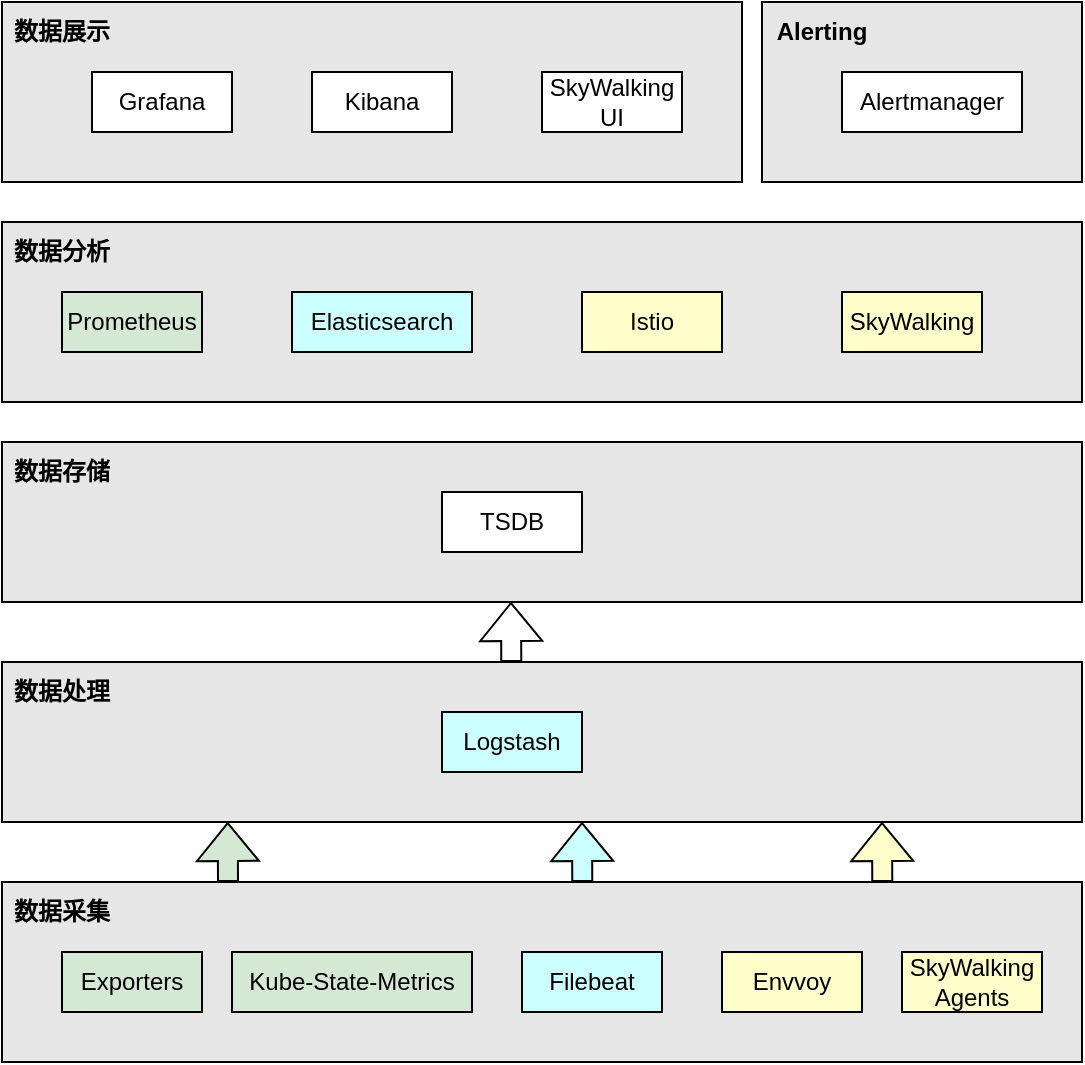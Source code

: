 <mxfile version="20.0.4" type="device"><diagram id="fE2cyrqeA8em3m4WFvCZ" name="Page-1"><mxGraphModel dx="1205" dy="1710" grid="1" gridSize="10" guides="1" tooltips="1" connect="1" arrows="1" fold="1" page="1" pageScale="1" pageWidth="827" pageHeight="1169" math="0" shadow="0"><root><mxCell id="0"/><mxCell id="1" parent="0"/><mxCell id="CbtSTSQwE2MMAmT05vcp-1" value="" style="rounded=0;whiteSpace=wrap;html=1;fillColor=#E6E6E6;" parent="1" vertex="1"><mxGeometry x="170" y="390" width="540" height="90" as="geometry"/></mxCell><mxCell id="CbtSTSQwE2MMAmT05vcp-2" value="Exporters" style="rounded=0;whiteSpace=wrap;html=1;fillColor=#D5E8D4;" parent="1" vertex="1"><mxGeometry x="200" y="425" width="70" height="30" as="geometry"/></mxCell><mxCell id="CbtSTSQwE2MMAmT05vcp-3" value="Filebeat" style="rounded=0;whiteSpace=wrap;html=1;fillColor=#CCFFFF;" parent="1" vertex="1"><mxGeometry x="430" y="425" width="70" height="30" as="geometry"/></mxCell><mxCell id="CbtSTSQwE2MMAmT05vcp-4" value="Envvoy" style="rounded=0;whiteSpace=wrap;html=1;fillColor=#FFFFCC;" parent="1" vertex="1"><mxGeometry x="530" y="425" width="70" height="30" as="geometry"/></mxCell><mxCell id="CbtSTSQwE2MMAmT05vcp-5" value="SkyWalking Agents" style="rounded=0;whiteSpace=wrap;html=1;fillColor=#FFFFCC;" parent="1" vertex="1"><mxGeometry x="620" y="425" width="70" height="30" as="geometry"/></mxCell><mxCell id="CbtSTSQwE2MMAmT05vcp-6" value="" style="rounded=0;whiteSpace=wrap;html=1;fillColor=#E6E6E6;" parent="1" vertex="1"><mxGeometry x="170" y="280" width="540" height="80" as="geometry"/></mxCell><mxCell id="CbtSTSQwE2MMAmT05vcp-8" value="" style="rounded=0;whiteSpace=wrap;html=1;fillColor=#E6E6E6;" parent="1" vertex="1"><mxGeometry x="170" y="170" width="540" height="80" as="geometry"/></mxCell><mxCell id="CbtSTSQwE2MMAmT05vcp-12" value="&lt;b&gt;数据采集&lt;/b&gt;" style="text;html=1;strokeColor=none;fillColor=none;align=center;verticalAlign=middle;whiteSpace=wrap;rounded=0;" parent="1" vertex="1"><mxGeometry x="170" y="390" width="60" height="30" as="geometry"/></mxCell><mxCell id="CbtSTSQwE2MMAmT05vcp-13" value="&lt;b&gt;数据处理&lt;/b&gt;" style="text;html=1;strokeColor=none;fillColor=none;align=center;verticalAlign=middle;whiteSpace=wrap;rounded=0;" parent="1" vertex="1"><mxGeometry x="170" y="280" width="60" height="30" as="geometry"/></mxCell><mxCell id="CbtSTSQwE2MMAmT05vcp-14" value="&lt;b&gt;数据存储&lt;/b&gt;" style="text;html=1;strokeColor=none;fillColor=none;align=center;verticalAlign=middle;whiteSpace=wrap;rounded=0;" parent="1" vertex="1"><mxGeometry x="170" y="170" width="60" height="30" as="geometry"/></mxCell><mxCell id="CbtSTSQwE2MMAmT05vcp-15" value="" style="rounded=0;whiteSpace=wrap;html=1;fillColor=#E6E6E6;" parent="1" vertex="1"><mxGeometry x="170" y="60" width="540" height="90" as="geometry"/></mxCell><mxCell id="CbtSTSQwE2MMAmT05vcp-16" value="&lt;b&gt;数据分析&lt;/b&gt;" style="text;html=1;strokeColor=none;fillColor=none;align=center;verticalAlign=middle;whiteSpace=wrap;rounded=0;" parent="1" vertex="1"><mxGeometry x="170" y="60" width="60" height="30" as="geometry"/></mxCell><mxCell id="CbtSTSQwE2MMAmT05vcp-19" value="Kube-State-Metrics" style="rounded=0;whiteSpace=wrap;html=1;fillColor=#D5E8D4;" parent="1" vertex="1"><mxGeometry x="285" y="425" width="120" height="30" as="geometry"/></mxCell><mxCell id="CbtSTSQwE2MMAmT05vcp-20" value="" style="rounded=0;whiteSpace=wrap;html=1;fillColor=#E6E6E6;" parent="1" vertex="1"><mxGeometry x="170" y="-50" width="370" height="90" as="geometry"/></mxCell><mxCell id="CbtSTSQwE2MMAmT05vcp-21" value="&lt;b&gt;数据展示&lt;/b&gt;" style="text;html=1;strokeColor=none;fillColor=none;align=center;verticalAlign=middle;whiteSpace=wrap;rounded=0;" parent="1" vertex="1"><mxGeometry x="170" y="-50" width="60" height="30" as="geometry"/></mxCell><mxCell id="CbtSTSQwE2MMAmT05vcp-22" value="Logstash" style="rounded=0;whiteSpace=wrap;html=1;fillColor=#CCFFFF;" parent="1" vertex="1"><mxGeometry x="390" y="305" width="70" height="30" as="geometry"/></mxCell><mxCell id="CbtSTSQwE2MMAmT05vcp-23" value="TSDB" style="rounded=0;whiteSpace=wrap;html=1;fillColor=#FFFFFF;" parent="1" vertex="1"><mxGeometry x="390" y="195" width="70" height="30" as="geometry"/></mxCell><mxCell id="CbtSTSQwE2MMAmT05vcp-25" value="Prometheus" style="rounded=0;whiteSpace=wrap;html=1;fillColor=#D5E8D4;" parent="1" vertex="1"><mxGeometry x="200" y="95" width="70" height="30" as="geometry"/></mxCell><mxCell id="CbtSTSQwE2MMAmT05vcp-26" value="Elasticsearch" style="rounded=0;whiteSpace=wrap;html=1;fillColor=#CCFFFF;" parent="1" vertex="1"><mxGeometry x="315" y="95" width="90" height="30" as="geometry"/></mxCell><mxCell id="CbtSTSQwE2MMAmT05vcp-27" value="Istio" style="rounded=0;whiteSpace=wrap;html=1;fillColor=#FFFFCC;" parent="1" vertex="1"><mxGeometry x="460" y="95" width="70" height="30" as="geometry"/></mxCell><mxCell id="CbtSTSQwE2MMAmT05vcp-28" value="SkyWalking" style="rounded=0;whiteSpace=wrap;html=1;fillColor=#FFFFCC;" parent="1" vertex="1"><mxGeometry x="590" y="95" width="70" height="30" as="geometry"/></mxCell><mxCell id="CbtSTSQwE2MMAmT05vcp-29" value="Grafana" style="rounded=0;whiteSpace=wrap;html=1;fillColor=#FFFFFF;" parent="1" vertex="1"><mxGeometry x="215" y="-15" width="70" height="30" as="geometry"/></mxCell><mxCell id="CbtSTSQwE2MMAmT05vcp-30" value="Kibana" style="rounded=0;whiteSpace=wrap;html=1;fillColor=#FFFFFF;" parent="1" vertex="1"><mxGeometry x="325" y="-15" width="70" height="30" as="geometry"/></mxCell><mxCell id="CbtSTSQwE2MMAmT05vcp-32" value="SkyWalking UI" style="rounded=0;whiteSpace=wrap;html=1;fillColor=#FFFFFF;" parent="1" vertex="1"><mxGeometry x="440" y="-15" width="70" height="30" as="geometry"/></mxCell><mxCell id="CbtSTSQwE2MMAmT05vcp-33" value="" style="rounded=0;whiteSpace=wrap;html=1;fillColor=#E6E6E6;" parent="1" vertex="1"><mxGeometry x="550" y="-50" width="160" height="90" as="geometry"/></mxCell><mxCell id="CbtSTSQwE2MMAmT05vcp-34" value="&lt;b&gt;Alerting&lt;/b&gt;" style="text;html=1;strokeColor=none;fillColor=none;align=center;verticalAlign=middle;whiteSpace=wrap;rounded=0;" parent="1" vertex="1"><mxGeometry x="550" y="-50" width="60" height="30" as="geometry"/></mxCell><mxCell id="CbtSTSQwE2MMAmT05vcp-35" value="Alertmanager" style="rounded=0;whiteSpace=wrap;html=1;fillColor=#FFFFFF;" parent="1" vertex="1"><mxGeometry x="590" y="-15" width="90" height="30" as="geometry"/></mxCell><mxCell id="CbtSTSQwE2MMAmT05vcp-37" value="" style="shape=flexArrow;endArrow=classic;html=1;rounded=0;fillColor=#D5E8D4;entryX=0.209;entryY=1;entryDx=0;entryDy=0;entryPerimeter=0;" parent="1" target="CbtSTSQwE2MMAmT05vcp-6" edge="1"><mxGeometry width="50" height="50" relative="1" as="geometry"><mxPoint x="283" y="390" as="sourcePoint"/><mxPoint x="320" y="340" as="targetPoint"/></mxGeometry></mxCell><mxCell id="CbtSTSQwE2MMAmT05vcp-38" value="" style="shape=flexArrow;endArrow=classic;html=1;rounded=0;fillColor=#CCFFFF;entryX=0.209;entryY=1;entryDx=0;entryDy=0;entryPerimeter=0;" parent="1" edge="1"><mxGeometry width="50" height="50" relative="1" as="geometry"><mxPoint x="460.14" y="390" as="sourcePoint"/><mxPoint x="460.0" y="360" as="targetPoint"/></mxGeometry></mxCell><mxCell id="CbtSTSQwE2MMAmT05vcp-39" value="" style="shape=flexArrow;endArrow=classic;html=1;rounded=0;fillColor=#FFFFCC;entryX=0.209;entryY=1;entryDx=0;entryDy=0;entryPerimeter=0;" parent="1" edge="1"><mxGeometry width="50" height="50" relative="1" as="geometry"><mxPoint x="610.14" y="390" as="sourcePoint"/><mxPoint x="610" y="360" as="targetPoint"/></mxGeometry></mxCell><mxCell id="CbtSTSQwE2MMAmT05vcp-41" value="" style="shape=flexArrow;endArrow=classic;html=1;rounded=0;fillColor=#FFFFFF;entryX=0.209;entryY=1;entryDx=0;entryDy=0;entryPerimeter=0;" parent="1" edge="1"><mxGeometry width="50" height="50" relative="1" as="geometry"><mxPoint x="424.64" y="280" as="sourcePoint"/><mxPoint x="424.5" y="250" as="targetPoint"/></mxGeometry></mxCell></root></mxGraphModel></diagram></mxfile>